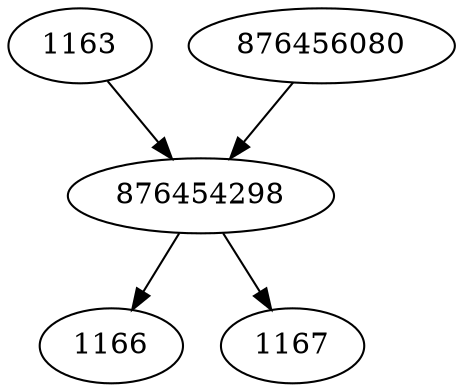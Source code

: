 strict digraph  {
1163;
1166;
1167;
876456080;
876454298;
1163 -> 876454298;
876456080 -> 876454298;
876454298 -> 1166;
876454298 -> 1167;
}
